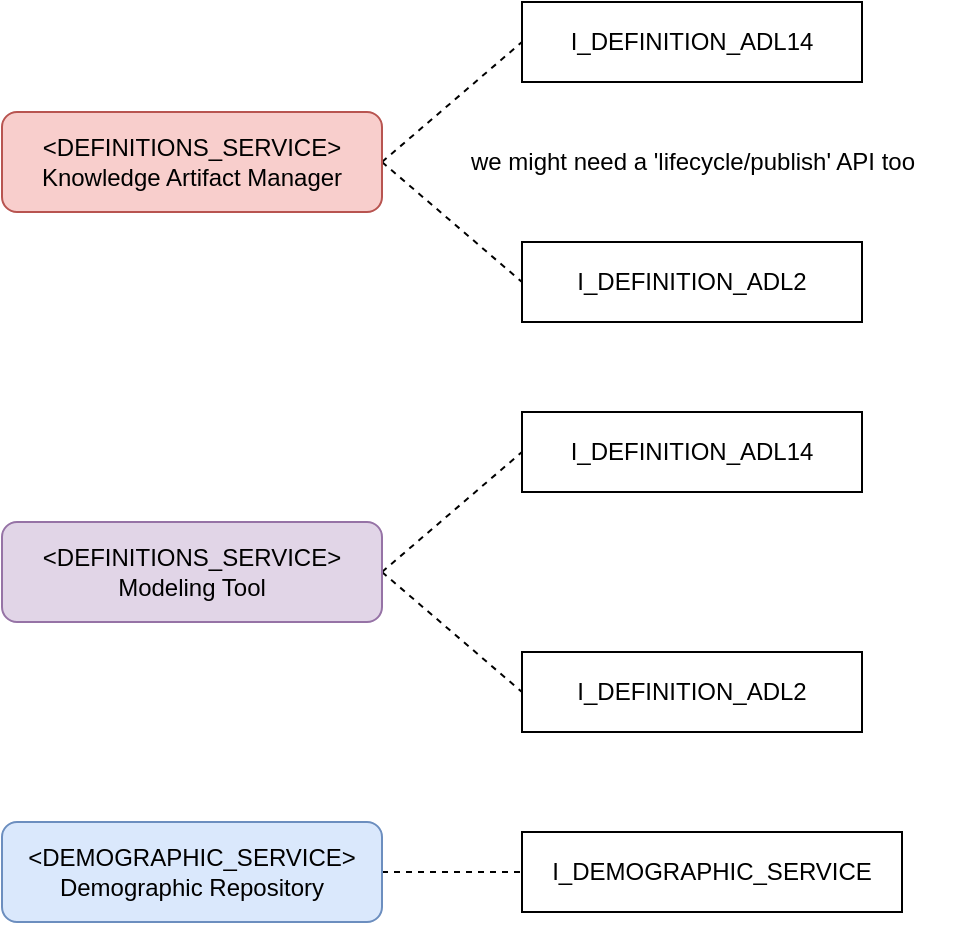 <mxfile version="12.6.5" type="device"><diagram id="FIow5ox_Gn5BmokROHs-" name="Page-1"><mxGraphModel dx="-288" dy="816" grid="1" gridSize="10" guides="1" tooltips="1" connect="1" arrows="1" fold="1" page="1" pageScale="1" pageWidth="827" pageHeight="1169" math="0" shadow="0"><root><mxCell id="0"/><mxCell id="1" parent="0"/><mxCell id="7ztiZ1Fh1JAbKuoQyI2P-9" style="edgeStyle=none;rounded=0;orthogonalLoop=1;jettySize=auto;html=1;exitX=1;exitY=0.5;exitDx=0;exitDy=0;entryX=0;entryY=0.5;entryDx=0;entryDy=0;dashed=1;endArrow=none;endFill=0;" parent="1" source="7ztiZ1Fh1JAbKuoQyI2P-7" target="7ztiZ1Fh1JAbKuoQyI2P-8" edge="1"><mxGeometry relative="1" as="geometry"/></mxCell><mxCell id="7ztiZ1Fh1JAbKuoQyI2P-11" style="edgeStyle=none;rounded=0;orthogonalLoop=1;jettySize=auto;html=1;exitX=1;exitY=0.5;exitDx=0;exitDy=0;entryX=0;entryY=0.5;entryDx=0;entryDy=0;dashed=1;endArrow=none;endFill=0;" parent="1" source="7ztiZ1Fh1JAbKuoQyI2P-7" target="7ztiZ1Fh1JAbKuoQyI2P-10" edge="1"><mxGeometry relative="1" as="geometry"/></mxCell><mxCell id="7ztiZ1Fh1JAbKuoQyI2P-7" value="&amp;lt;DEFINITIONS_SERVICE&amp;gt;&lt;br&gt;&lt;div&gt;Knowledge Artifact Manager&lt;/div&gt;" style="rounded=1;whiteSpace=wrap;html=1;fillColor=#f8cecc;strokeColor=#b85450;" parent="1" vertex="1"><mxGeometry x="1680" y="85" width="190" height="50" as="geometry"/></mxCell><mxCell id="7ztiZ1Fh1JAbKuoQyI2P-8" value="I_DEFINITION_ADL14" style="whiteSpace=wrap;html=1;" parent="1" vertex="1"><mxGeometry x="1940" y="30" width="170" height="40" as="geometry"/></mxCell><mxCell id="7ztiZ1Fh1JAbKuoQyI2P-10" value="I_DEFINITION_ADL2" style="whiteSpace=wrap;html=1;" parent="1" vertex="1"><mxGeometry x="1940" y="150" width="170" height="40" as="geometry"/></mxCell><mxCell id="7ztiZ1Fh1JAbKuoQyI2P-14" style="edgeStyle=none;rounded=0;orthogonalLoop=1;jettySize=auto;html=1;exitX=1;exitY=0.5;exitDx=0;exitDy=0;entryX=0;entryY=0.5;entryDx=0;entryDy=0;dashed=1;endArrow=none;endFill=0;" parent="1" source="7ztiZ1Fh1JAbKuoQyI2P-12" target="7ztiZ1Fh1JAbKuoQyI2P-13" edge="1"><mxGeometry relative="1" as="geometry"/></mxCell><mxCell id="7ztiZ1Fh1JAbKuoQyI2P-12" value="&amp;lt;DEMOGRAPHIC_SERVICE&amp;gt;&lt;br&gt;&lt;div&gt;Demographic Repository&lt;/div&gt;" style="rounded=1;whiteSpace=wrap;html=1;fillColor=#dae8fc;strokeColor=#6c8ebf;" parent="1" vertex="1"><mxGeometry x="1680" y="440" width="190" height="50" as="geometry"/></mxCell><mxCell id="7ztiZ1Fh1JAbKuoQyI2P-13" value="I_DEMOGRAPHIC_SERVICE" style="whiteSpace=wrap;html=1;" parent="1" vertex="1"><mxGeometry x="1940" y="445" width="190" height="40" as="geometry"/></mxCell><mxCell id="7ztiZ1Fh1JAbKuoQyI2P-18" style="edgeStyle=none;rounded=0;orthogonalLoop=1;jettySize=auto;html=1;exitX=1;exitY=0.5;exitDx=0;exitDy=0;entryX=0;entryY=0.5;entryDx=0;entryDy=0;dashed=1;endArrow=none;endFill=0;" parent="1" source="7ztiZ1Fh1JAbKuoQyI2P-15" target="7ztiZ1Fh1JAbKuoQyI2P-16" edge="1"><mxGeometry relative="1" as="geometry"/></mxCell><mxCell id="7ztiZ1Fh1JAbKuoQyI2P-19" style="edgeStyle=none;rounded=0;orthogonalLoop=1;jettySize=auto;html=1;exitX=1;exitY=0.5;exitDx=0;exitDy=0;entryX=0;entryY=0.5;entryDx=0;entryDy=0;dashed=1;endArrow=none;endFill=0;" parent="1" source="7ztiZ1Fh1JAbKuoQyI2P-15" target="7ztiZ1Fh1JAbKuoQyI2P-17" edge="1"><mxGeometry relative="1" as="geometry"/></mxCell><mxCell id="7ztiZ1Fh1JAbKuoQyI2P-15" value="&amp;lt;DEFINITIONS_SERVICE&amp;gt;&lt;div&gt;Modeling Tool&lt;/div&gt;" style="rounded=1;whiteSpace=wrap;html=1;fillColor=#e1d5e7;strokeColor=#9673a6;" parent="1" vertex="1"><mxGeometry x="1680" y="290" width="190" height="50" as="geometry"/></mxCell><mxCell id="7ztiZ1Fh1JAbKuoQyI2P-16" value="I_DEFINITION_ADL14" style="whiteSpace=wrap;html=1;" parent="1" vertex="1"><mxGeometry x="1940" y="235" width="170" height="40" as="geometry"/></mxCell><mxCell id="7ztiZ1Fh1JAbKuoQyI2P-17" value="I_DEFINITION_ADL2" style="whiteSpace=wrap;html=1;" parent="1" vertex="1"><mxGeometry x="1940" y="355" width="170" height="40" as="geometry"/></mxCell><mxCell id="7ztiZ1Fh1JAbKuoQyI2P-20" value="we might need a 'lifecycle/publish' API too" style="text;html=1;align=center;verticalAlign=middle;resizable=0;points=[];autosize=1;strokeColor=none;fillColor=none;" parent="1" vertex="1"><mxGeometry x="1890" y="100" width="270" height="20" as="geometry"/></mxCell></root></mxGraphModel></diagram></mxfile>